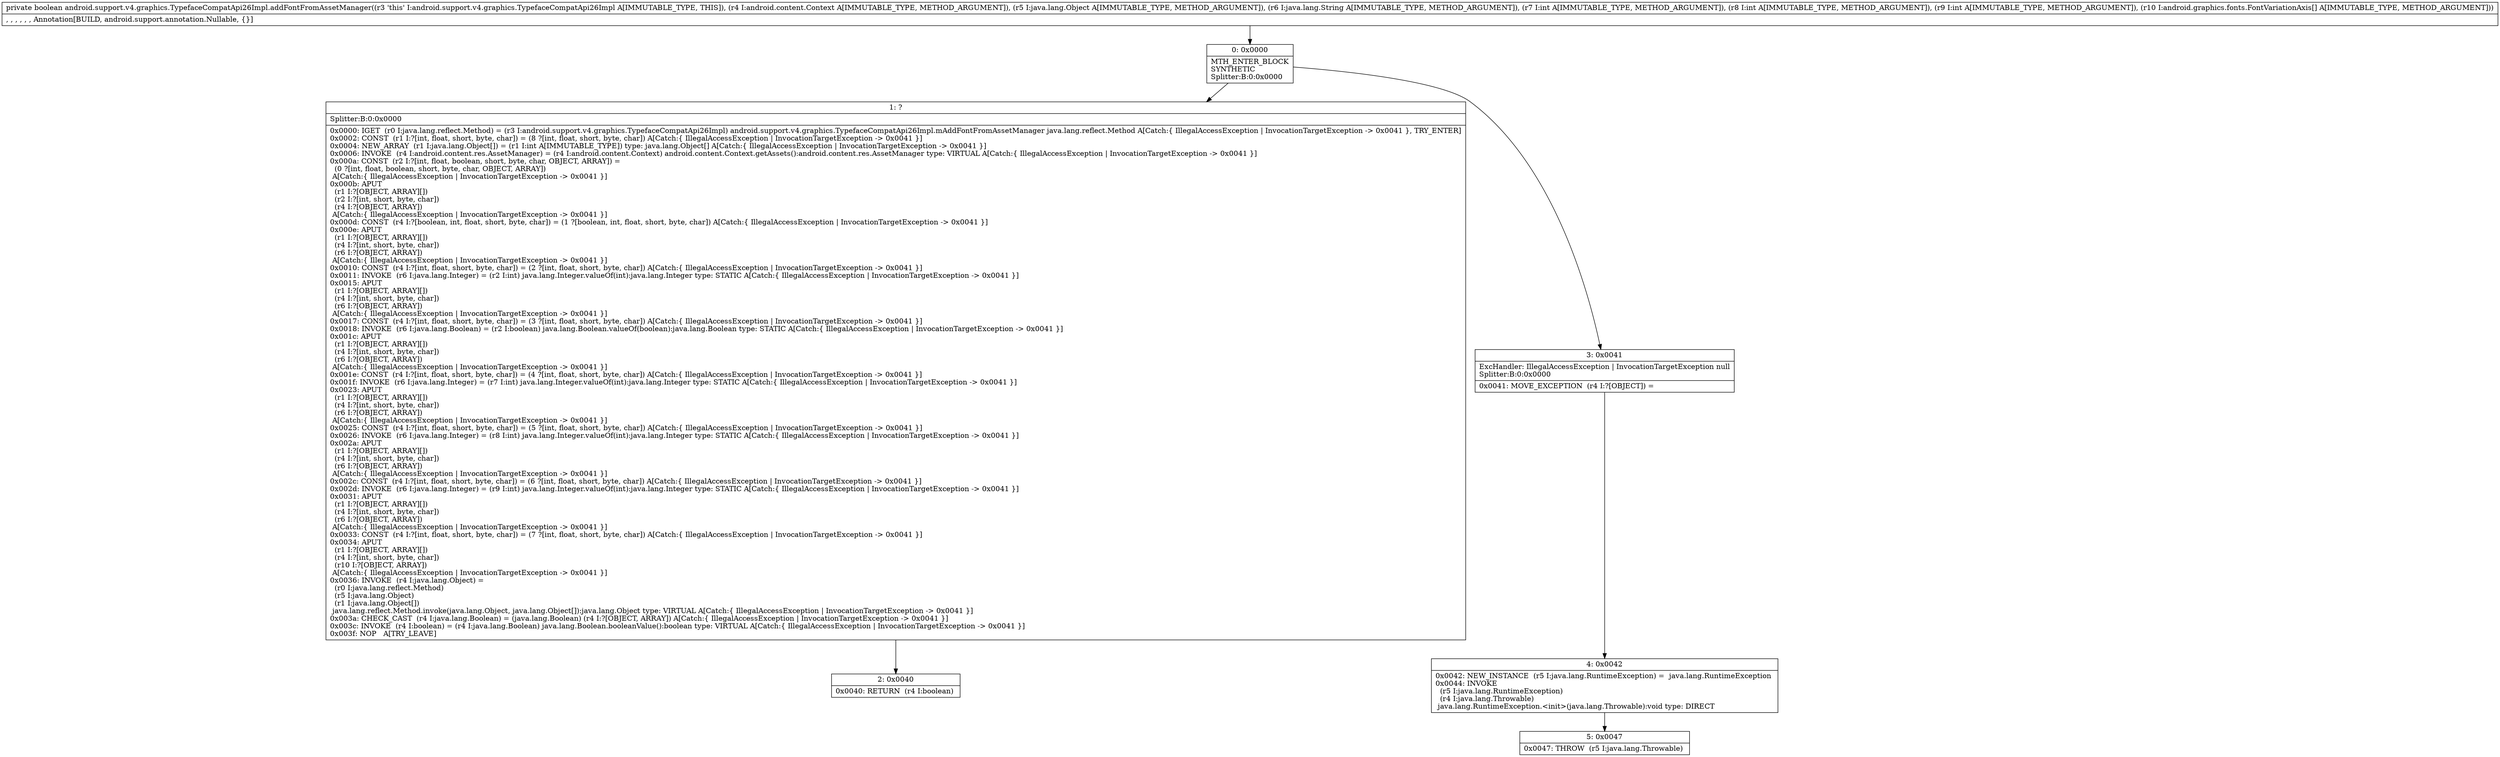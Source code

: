 digraph "CFG forandroid.support.v4.graphics.TypefaceCompatApi26Impl.addFontFromAssetManager(Landroid\/content\/Context;Ljava\/lang\/Object;Ljava\/lang\/String;III[Landroid\/graphics\/fonts\/FontVariationAxis;)Z" {
Node_0 [shape=record,label="{0\:\ 0x0000|MTH_ENTER_BLOCK\lSYNTHETIC\lSplitter:B:0:0x0000\l}"];
Node_1 [shape=record,label="{1\:\ ?|Splitter:B:0:0x0000\l|0x0000: IGET  (r0 I:java.lang.reflect.Method) = (r3 I:android.support.v4.graphics.TypefaceCompatApi26Impl) android.support.v4.graphics.TypefaceCompatApi26Impl.mAddFontFromAssetManager java.lang.reflect.Method A[Catch:\{ IllegalAccessException \| InvocationTargetException \-\> 0x0041 \}, TRY_ENTER]\l0x0002: CONST  (r1 I:?[int, float, short, byte, char]) = (8 ?[int, float, short, byte, char]) A[Catch:\{ IllegalAccessException \| InvocationTargetException \-\> 0x0041 \}]\l0x0004: NEW_ARRAY  (r1 I:java.lang.Object[]) = (r1 I:int A[IMMUTABLE_TYPE]) type: java.lang.Object[] A[Catch:\{ IllegalAccessException \| InvocationTargetException \-\> 0x0041 \}]\l0x0006: INVOKE  (r4 I:android.content.res.AssetManager) = (r4 I:android.content.Context) android.content.Context.getAssets():android.content.res.AssetManager type: VIRTUAL A[Catch:\{ IllegalAccessException \| InvocationTargetException \-\> 0x0041 \}]\l0x000a: CONST  (r2 I:?[int, float, boolean, short, byte, char, OBJECT, ARRAY]) = \l  (0 ?[int, float, boolean, short, byte, char, OBJECT, ARRAY])\l A[Catch:\{ IllegalAccessException \| InvocationTargetException \-\> 0x0041 \}]\l0x000b: APUT  \l  (r1 I:?[OBJECT, ARRAY][])\l  (r2 I:?[int, short, byte, char])\l  (r4 I:?[OBJECT, ARRAY])\l A[Catch:\{ IllegalAccessException \| InvocationTargetException \-\> 0x0041 \}]\l0x000d: CONST  (r4 I:?[boolean, int, float, short, byte, char]) = (1 ?[boolean, int, float, short, byte, char]) A[Catch:\{ IllegalAccessException \| InvocationTargetException \-\> 0x0041 \}]\l0x000e: APUT  \l  (r1 I:?[OBJECT, ARRAY][])\l  (r4 I:?[int, short, byte, char])\l  (r6 I:?[OBJECT, ARRAY])\l A[Catch:\{ IllegalAccessException \| InvocationTargetException \-\> 0x0041 \}]\l0x0010: CONST  (r4 I:?[int, float, short, byte, char]) = (2 ?[int, float, short, byte, char]) A[Catch:\{ IllegalAccessException \| InvocationTargetException \-\> 0x0041 \}]\l0x0011: INVOKE  (r6 I:java.lang.Integer) = (r2 I:int) java.lang.Integer.valueOf(int):java.lang.Integer type: STATIC A[Catch:\{ IllegalAccessException \| InvocationTargetException \-\> 0x0041 \}]\l0x0015: APUT  \l  (r1 I:?[OBJECT, ARRAY][])\l  (r4 I:?[int, short, byte, char])\l  (r6 I:?[OBJECT, ARRAY])\l A[Catch:\{ IllegalAccessException \| InvocationTargetException \-\> 0x0041 \}]\l0x0017: CONST  (r4 I:?[int, float, short, byte, char]) = (3 ?[int, float, short, byte, char]) A[Catch:\{ IllegalAccessException \| InvocationTargetException \-\> 0x0041 \}]\l0x0018: INVOKE  (r6 I:java.lang.Boolean) = (r2 I:boolean) java.lang.Boolean.valueOf(boolean):java.lang.Boolean type: STATIC A[Catch:\{ IllegalAccessException \| InvocationTargetException \-\> 0x0041 \}]\l0x001c: APUT  \l  (r1 I:?[OBJECT, ARRAY][])\l  (r4 I:?[int, short, byte, char])\l  (r6 I:?[OBJECT, ARRAY])\l A[Catch:\{ IllegalAccessException \| InvocationTargetException \-\> 0x0041 \}]\l0x001e: CONST  (r4 I:?[int, float, short, byte, char]) = (4 ?[int, float, short, byte, char]) A[Catch:\{ IllegalAccessException \| InvocationTargetException \-\> 0x0041 \}]\l0x001f: INVOKE  (r6 I:java.lang.Integer) = (r7 I:int) java.lang.Integer.valueOf(int):java.lang.Integer type: STATIC A[Catch:\{ IllegalAccessException \| InvocationTargetException \-\> 0x0041 \}]\l0x0023: APUT  \l  (r1 I:?[OBJECT, ARRAY][])\l  (r4 I:?[int, short, byte, char])\l  (r6 I:?[OBJECT, ARRAY])\l A[Catch:\{ IllegalAccessException \| InvocationTargetException \-\> 0x0041 \}]\l0x0025: CONST  (r4 I:?[int, float, short, byte, char]) = (5 ?[int, float, short, byte, char]) A[Catch:\{ IllegalAccessException \| InvocationTargetException \-\> 0x0041 \}]\l0x0026: INVOKE  (r6 I:java.lang.Integer) = (r8 I:int) java.lang.Integer.valueOf(int):java.lang.Integer type: STATIC A[Catch:\{ IllegalAccessException \| InvocationTargetException \-\> 0x0041 \}]\l0x002a: APUT  \l  (r1 I:?[OBJECT, ARRAY][])\l  (r4 I:?[int, short, byte, char])\l  (r6 I:?[OBJECT, ARRAY])\l A[Catch:\{ IllegalAccessException \| InvocationTargetException \-\> 0x0041 \}]\l0x002c: CONST  (r4 I:?[int, float, short, byte, char]) = (6 ?[int, float, short, byte, char]) A[Catch:\{ IllegalAccessException \| InvocationTargetException \-\> 0x0041 \}]\l0x002d: INVOKE  (r6 I:java.lang.Integer) = (r9 I:int) java.lang.Integer.valueOf(int):java.lang.Integer type: STATIC A[Catch:\{ IllegalAccessException \| InvocationTargetException \-\> 0x0041 \}]\l0x0031: APUT  \l  (r1 I:?[OBJECT, ARRAY][])\l  (r4 I:?[int, short, byte, char])\l  (r6 I:?[OBJECT, ARRAY])\l A[Catch:\{ IllegalAccessException \| InvocationTargetException \-\> 0x0041 \}]\l0x0033: CONST  (r4 I:?[int, float, short, byte, char]) = (7 ?[int, float, short, byte, char]) A[Catch:\{ IllegalAccessException \| InvocationTargetException \-\> 0x0041 \}]\l0x0034: APUT  \l  (r1 I:?[OBJECT, ARRAY][])\l  (r4 I:?[int, short, byte, char])\l  (r10 I:?[OBJECT, ARRAY])\l A[Catch:\{ IllegalAccessException \| InvocationTargetException \-\> 0x0041 \}]\l0x0036: INVOKE  (r4 I:java.lang.Object) = \l  (r0 I:java.lang.reflect.Method)\l  (r5 I:java.lang.Object)\l  (r1 I:java.lang.Object[])\l java.lang.reflect.Method.invoke(java.lang.Object, java.lang.Object[]):java.lang.Object type: VIRTUAL A[Catch:\{ IllegalAccessException \| InvocationTargetException \-\> 0x0041 \}]\l0x003a: CHECK_CAST  (r4 I:java.lang.Boolean) = (java.lang.Boolean) (r4 I:?[OBJECT, ARRAY]) A[Catch:\{ IllegalAccessException \| InvocationTargetException \-\> 0x0041 \}]\l0x003c: INVOKE  (r4 I:boolean) = (r4 I:java.lang.Boolean) java.lang.Boolean.booleanValue():boolean type: VIRTUAL A[Catch:\{ IllegalAccessException \| InvocationTargetException \-\> 0x0041 \}]\l0x003f: NOP   A[TRY_LEAVE]\l}"];
Node_2 [shape=record,label="{2\:\ 0x0040|0x0040: RETURN  (r4 I:boolean) \l}"];
Node_3 [shape=record,label="{3\:\ 0x0041|ExcHandler: IllegalAccessException \| InvocationTargetException null\lSplitter:B:0:0x0000\l|0x0041: MOVE_EXCEPTION  (r4 I:?[OBJECT]) =  \l}"];
Node_4 [shape=record,label="{4\:\ 0x0042|0x0042: NEW_INSTANCE  (r5 I:java.lang.RuntimeException) =  java.lang.RuntimeException \l0x0044: INVOKE  \l  (r5 I:java.lang.RuntimeException)\l  (r4 I:java.lang.Throwable)\l java.lang.RuntimeException.\<init\>(java.lang.Throwable):void type: DIRECT \l}"];
Node_5 [shape=record,label="{5\:\ 0x0047|0x0047: THROW  (r5 I:java.lang.Throwable) \l}"];
MethodNode[shape=record,label="{private boolean android.support.v4.graphics.TypefaceCompatApi26Impl.addFontFromAssetManager((r3 'this' I:android.support.v4.graphics.TypefaceCompatApi26Impl A[IMMUTABLE_TYPE, THIS]), (r4 I:android.content.Context A[IMMUTABLE_TYPE, METHOD_ARGUMENT]), (r5 I:java.lang.Object A[IMMUTABLE_TYPE, METHOD_ARGUMENT]), (r6 I:java.lang.String A[IMMUTABLE_TYPE, METHOD_ARGUMENT]), (r7 I:int A[IMMUTABLE_TYPE, METHOD_ARGUMENT]), (r8 I:int A[IMMUTABLE_TYPE, METHOD_ARGUMENT]), (r9 I:int A[IMMUTABLE_TYPE, METHOD_ARGUMENT]), (r10 I:android.graphics.fonts.FontVariationAxis[] A[IMMUTABLE_TYPE, METHOD_ARGUMENT]))  | , , , , , , Annotation[BUILD, android.support.annotation.Nullable, \{\}]\l}"];
MethodNode -> Node_0;
Node_0 -> Node_1;
Node_0 -> Node_3;
Node_1 -> Node_2;
Node_3 -> Node_4;
Node_4 -> Node_5;
}

